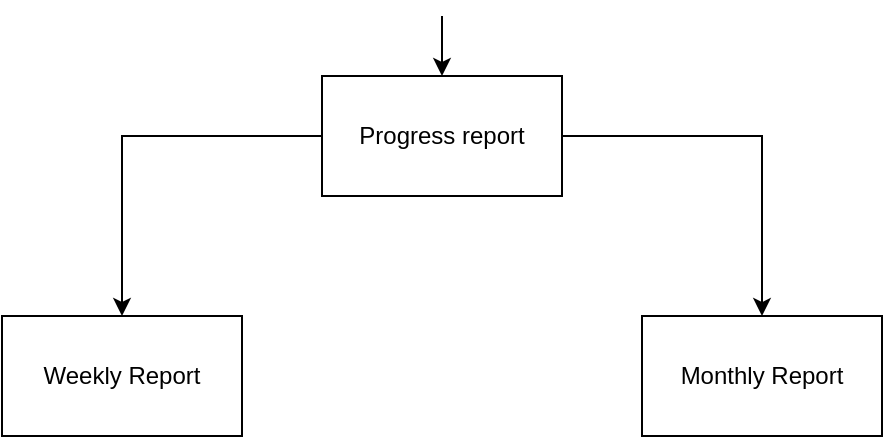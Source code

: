 <mxfile version="11.1.4" type="github"><diagram id="y4Z6rSgpesy_sZKMhp83" name="Page-1"><mxGraphModel dx="868" dy="522" grid="1" gridSize="10" guides="1" tooltips="1" connect="1" arrows="1" fold="1" page="1" pageScale="1" pageWidth="700" pageHeight="800" math="0" shadow="0"><root><mxCell id="0"/><mxCell id="1" parent="0"/><mxCell id="fW2cZIZcb2W4ycfYE2oG-4" style="edgeStyle=orthogonalEdgeStyle;rounded=0;orthogonalLoop=1;jettySize=auto;html=1;exitX=0;exitY=0.5;exitDx=0;exitDy=0;entryX=0.5;entryY=0;entryDx=0;entryDy=0;" edge="1" parent="1" source="fW2cZIZcb2W4ycfYE2oG-1" target="fW2cZIZcb2W4ycfYE2oG-2"><mxGeometry relative="1" as="geometry"/></mxCell><mxCell id="fW2cZIZcb2W4ycfYE2oG-5" style="edgeStyle=orthogonalEdgeStyle;rounded=0;orthogonalLoop=1;jettySize=auto;html=1;exitX=1;exitY=0.5;exitDx=0;exitDy=0;entryX=0.5;entryY=0;entryDx=0;entryDy=0;" edge="1" parent="1" source="fW2cZIZcb2W4ycfYE2oG-1" target="fW2cZIZcb2W4ycfYE2oG-3"><mxGeometry relative="1" as="geometry"/></mxCell><mxCell id="fW2cZIZcb2W4ycfYE2oG-6" style="edgeStyle=orthogonalEdgeStyle;rounded=0;orthogonalLoop=1;jettySize=auto;html=1;exitX=0.5;exitY=0;exitDx=0;exitDy=0;entryX=0.5;entryY=0;entryDx=0;entryDy=0;" edge="1" parent="1" target="fW2cZIZcb2W4ycfYE2oG-1"><mxGeometry relative="1" as="geometry"><mxPoint x="350" y="10" as="sourcePoint"/></mxGeometry></mxCell><mxCell id="fW2cZIZcb2W4ycfYE2oG-1" value="Progress report" style="rounded=0;whiteSpace=wrap;html=1;" vertex="1" parent="1"><mxGeometry x="290" y="40" width="120" height="60" as="geometry"/></mxCell><mxCell id="fW2cZIZcb2W4ycfYE2oG-2" value="Weekly Report" style="rounded=0;whiteSpace=wrap;html=1;" vertex="1" parent="1"><mxGeometry x="130" y="160" width="120" height="60" as="geometry"/></mxCell><mxCell id="fW2cZIZcb2W4ycfYE2oG-3" value="Monthly Report" style="rounded=0;whiteSpace=wrap;html=1;" vertex="1" parent="1"><mxGeometry x="450" y="160" width="120" height="60" as="geometry"/></mxCell></root></mxGraphModel></diagram></mxfile>